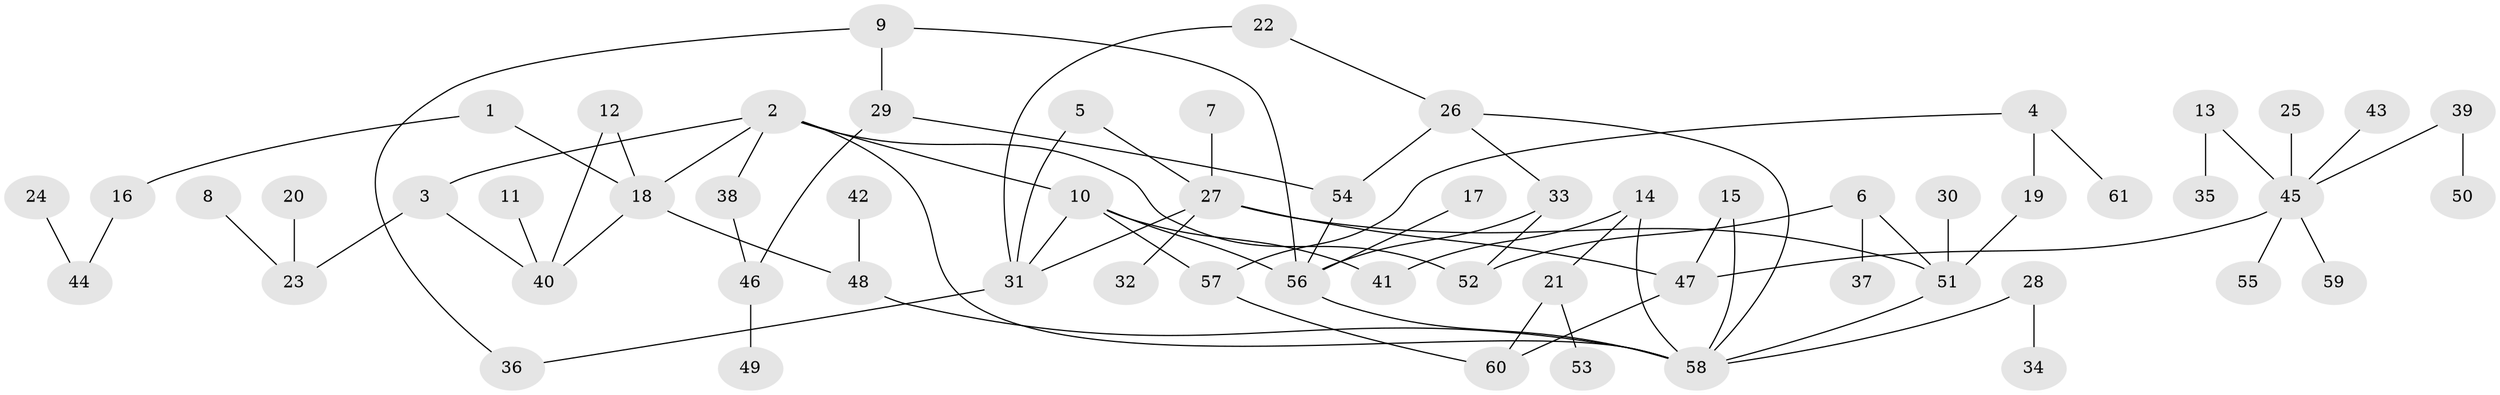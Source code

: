 // original degree distribution, {6: 0.01639344262295082, 7: 0.02459016393442623, 3: 0.19672131147540983, 4: 0.09836065573770492, 5: 0.03278688524590164, 1: 0.38524590163934425, 2: 0.23770491803278687, 8: 0.00819672131147541}
// Generated by graph-tools (version 1.1) at 2025/01/03/09/25 03:01:05]
// undirected, 61 vertices, 79 edges
graph export_dot {
graph [start="1"]
  node [color=gray90,style=filled];
  1;
  2;
  3;
  4;
  5;
  6;
  7;
  8;
  9;
  10;
  11;
  12;
  13;
  14;
  15;
  16;
  17;
  18;
  19;
  20;
  21;
  22;
  23;
  24;
  25;
  26;
  27;
  28;
  29;
  30;
  31;
  32;
  33;
  34;
  35;
  36;
  37;
  38;
  39;
  40;
  41;
  42;
  43;
  44;
  45;
  46;
  47;
  48;
  49;
  50;
  51;
  52;
  53;
  54;
  55;
  56;
  57;
  58;
  59;
  60;
  61;
  1 -- 16 [weight=1.0];
  1 -- 18 [weight=1.0];
  2 -- 3 [weight=1.0];
  2 -- 10 [weight=1.0];
  2 -- 18 [weight=1.0];
  2 -- 38 [weight=1.0];
  2 -- 52 [weight=1.0];
  2 -- 58 [weight=1.0];
  3 -- 23 [weight=1.0];
  3 -- 40 [weight=1.0];
  4 -- 19 [weight=1.0];
  4 -- 57 [weight=1.0];
  4 -- 61 [weight=1.0];
  5 -- 27 [weight=1.0];
  5 -- 31 [weight=1.0];
  6 -- 37 [weight=1.0];
  6 -- 51 [weight=1.0];
  6 -- 52 [weight=1.0];
  7 -- 27 [weight=2.0];
  8 -- 23 [weight=1.0];
  9 -- 29 [weight=1.0];
  9 -- 36 [weight=1.0];
  9 -- 56 [weight=1.0];
  10 -- 31 [weight=1.0];
  10 -- 41 [weight=1.0];
  10 -- 56 [weight=1.0];
  10 -- 57 [weight=1.0];
  11 -- 40 [weight=1.0];
  12 -- 18 [weight=1.0];
  12 -- 40 [weight=1.0];
  13 -- 35 [weight=1.0];
  13 -- 45 [weight=1.0];
  14 -- 21 [weight=1.0];
  14 -- 41 [weight=1.0];
  14 -- 58 [weight=1.0];
  15 -- 47 [weight=1.0];
  15 -- 58 [weight=1.0];
  16 -- 44 [weight=1.0];
  17 -- 56 [weight=1.0];
  18 -- 40 [weight=1.0];
  18 -- 48 [weight=1.0];
  19 -- 51 [weight=1.0];
  20 -- 23 [weight=1.0];
  21 -- 53 [weight=1.0];
  21 -- 60 [weight=1.0];
  22 -- 26 [weight=1.0];
  22 -- 31 [weight=1.0];
  24 -- 44 [weight=1.0];
  25 -- 45 [weight=1.0];
  26 -- 33 [weight=1.0];
  26 -- 54 [weight=1.0];
  26 -- 58 [weight=1.0];
  27 -- 31 [weight=1.0];
  27 -- 32 [weight=1.0];
  27 -- 47 [weight=2.0];
  27 -- 51 [weight=1.0];
  28 -- 34 [weight=1.0];
  28 -- 58 [weight=1.0];
  29 -- 46 [weight=1.0];
  29 -- 54 [weight=1.0];
  30 -- 51 [weight=1.0];
  31 -- 36 [weight=1.0];
  33 -- 52 [weight=1.0];
  33 -- 56 [weight=1.0];
  38 -- 46 [weight=1.0];
  39 -- 45 [weight=1.0];
  39 -- 50 [weight=1.0];
  42 -- 48 [weight=1.0];
  43 -- 45 [weight=1.0];
  45 -- 47 [weight=1.0];
  45 -- 55 [weight=1.0];
  45 -- 59 [weight=1.0];
  46 -- 49 [weight=1.0];
  47 -- 60 [weight=1.0];
  48 -- 58 [weight=1.0];
  51 -- 58 [weight=1.0];
  54 -- 56 [weight=1.0];
  56 -- 58 [weight=1.0];
  57 -- 60 [weight=1.0];
}
